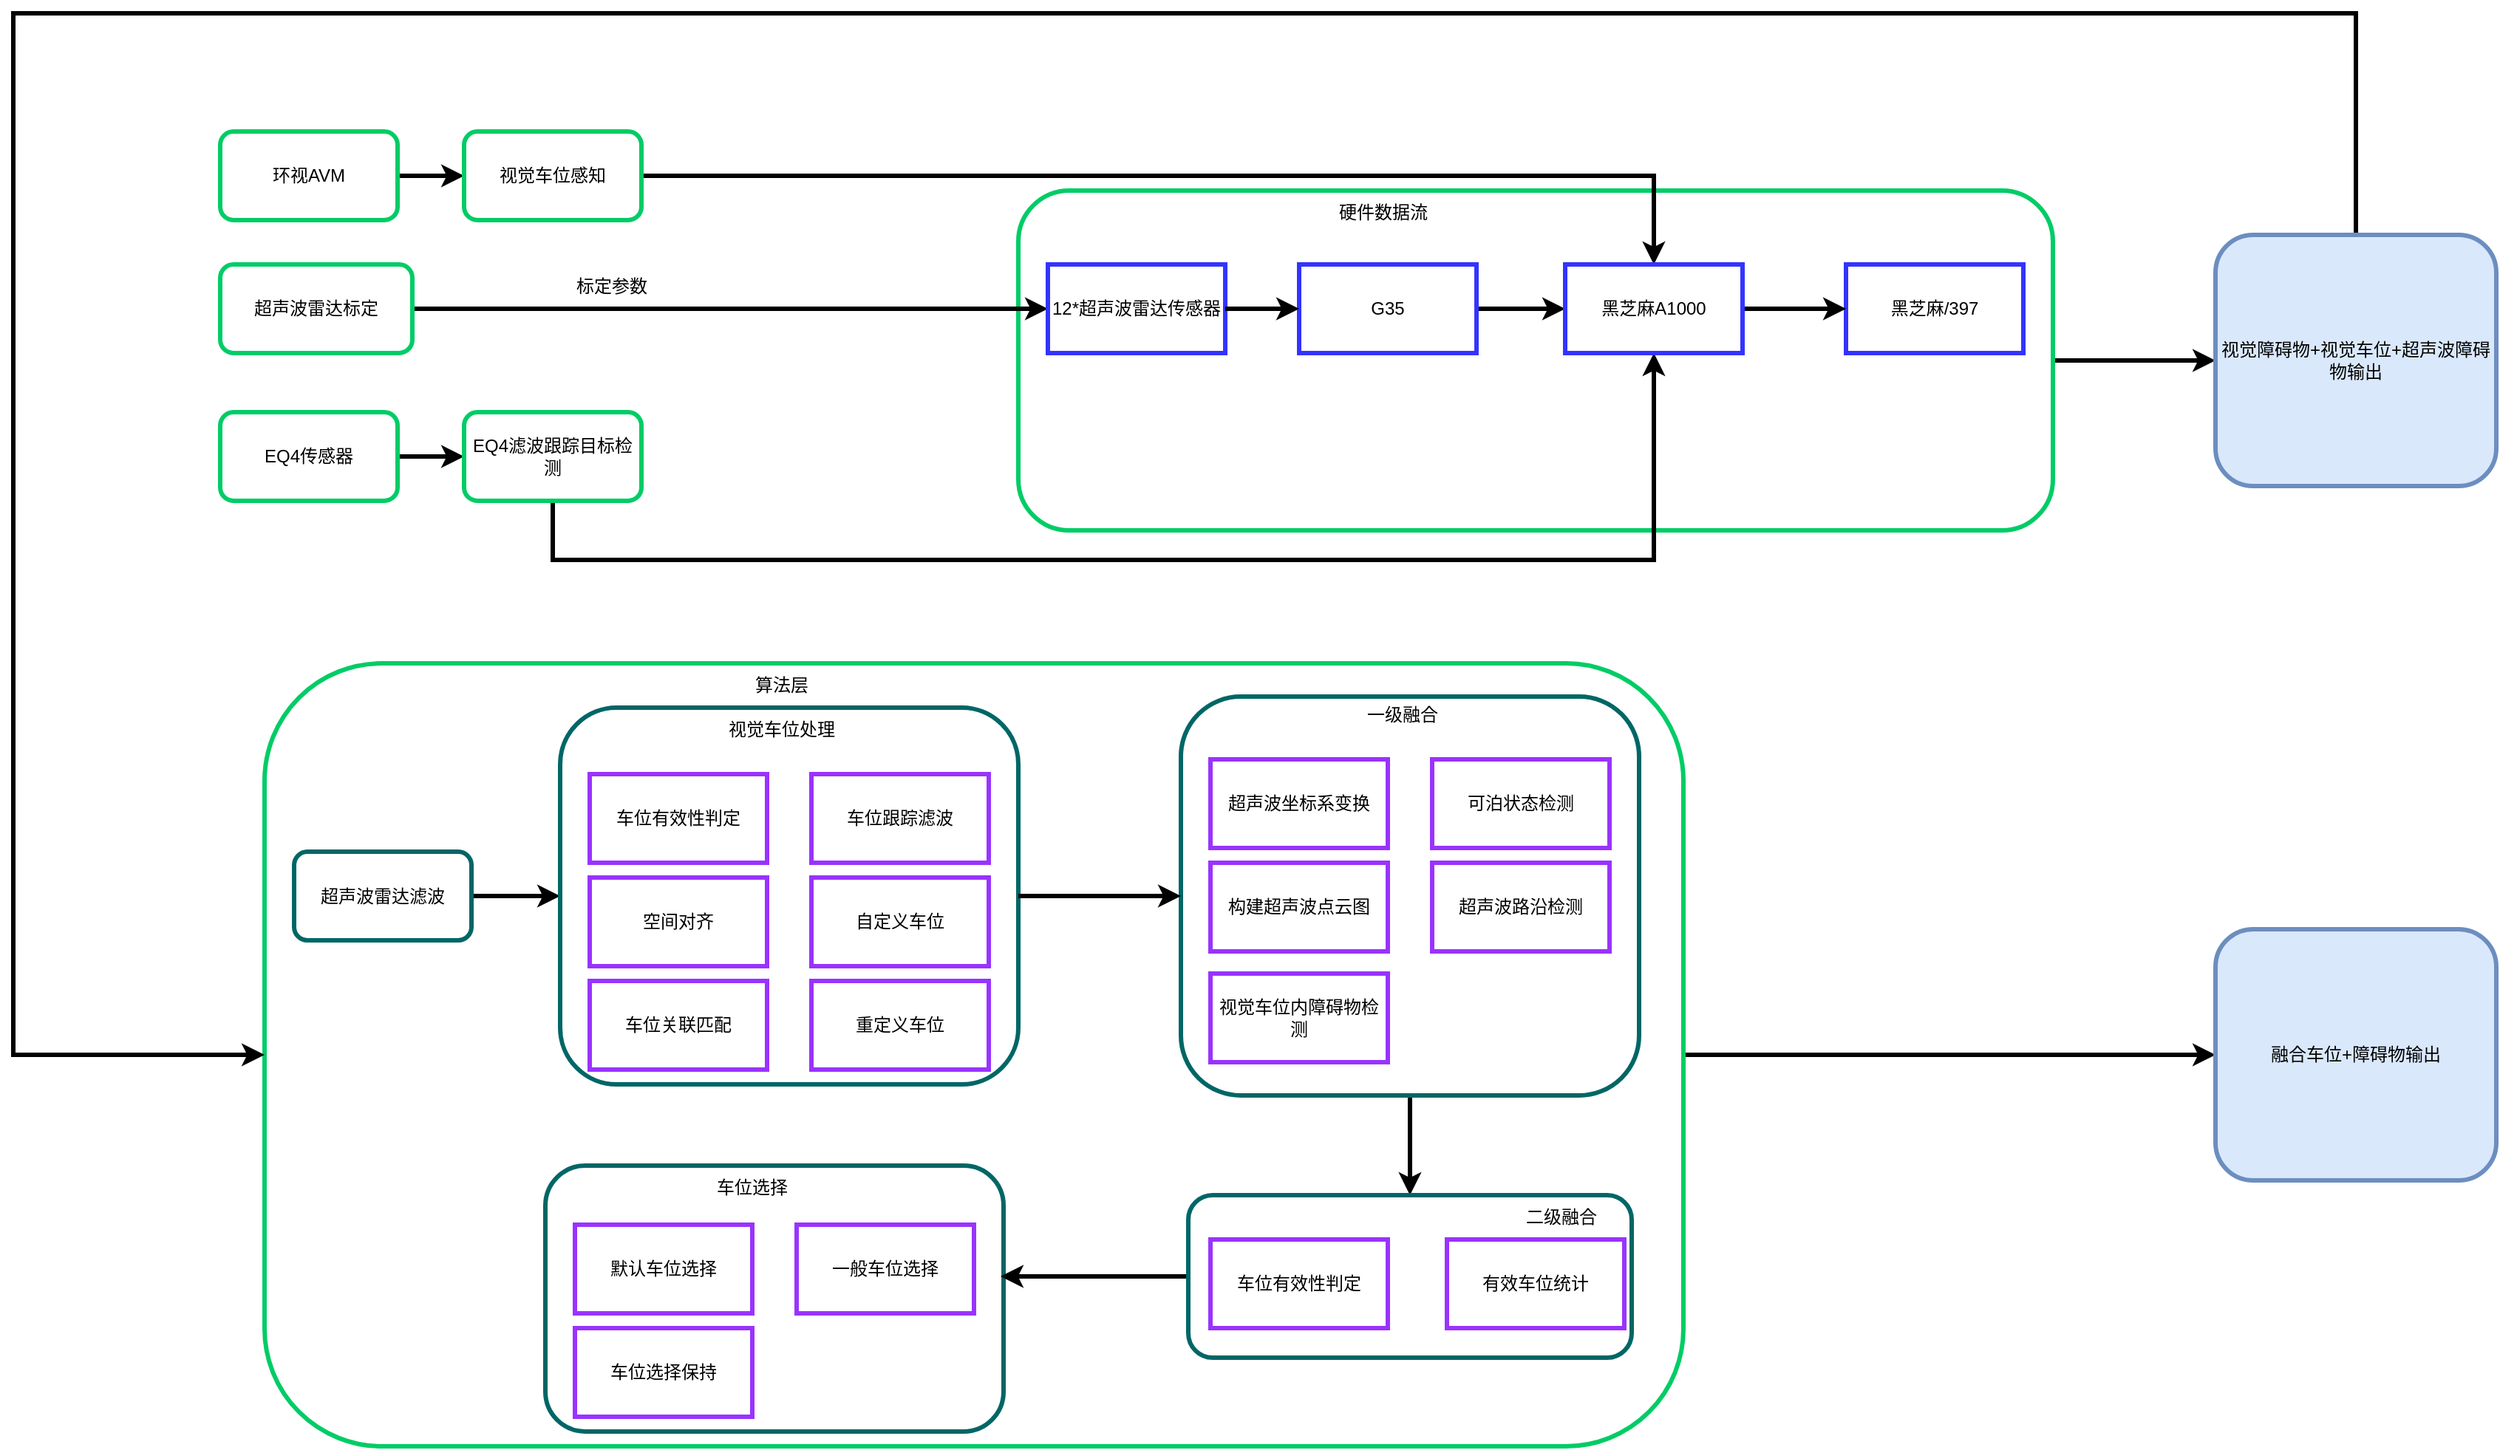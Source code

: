 <mxfile version="20.6.0" type="github">
  <diagram id="mb-tZgp3zU6TYsqnozkC" name="第 1 页">
    <mxGraphModel dx="169" dy="1254" grid="1" gridSize="10" guides="1" tooltips="1" connect="1" arrows="1" fold="1" page="1" pageScale="1" pageWidth="827" pageHeight="1169" math="0" shadow="0">
      <root>
        <mxCell id="0" />
        <mxCell id="1" parent="0" />
        <mxCell id="66uwE7xsd6B0Ab2ovtFj-30" style="edgeStyle=orthogonalEdgeStyle;rounded=0;orthogonalLoop=1;jettySize=auto;html=1;strokeWidth=3;" edge="1" parent="1" source="66FuJ6tfi-zrDr_wdLSn-44" target="66uwE7xsd6B0Ab2ovtFj-3">
          <mxGeometry relative="1" as="geometry" />
        </mxCell>
        <mxCell id="66FuJ6tfi-zrDr_wdLSn-44" value="" style="rounded=1;whiteSpace=wrap;html=1;strokeColor=#00CC66;strokeWidth=3;" parent="1" vertex="1">
          <mxGeometry x="890" y="-80" width="700" height="230" as="geometry" />
        </mxCell>
        <mxCell id="66uwE7xsd6B0Ab2ovtFj-33" style="edgeStyle=orthogonalEdgeStyle;rounded=0;orthogonalLoop=1;jettySize=auto;html=1;strokeWidth=3;" edge="1" parent="1" source="oG98ub2oCXn5vGbXNvR_-4" target="66uwE7xsd6B0Ab2ovtFj-32">
          <mxGeometry relative="1" as="geometry" />
        </mxCell>
        <mxCell id="oG98ub2oCXn5vGbXNvR_-4" value="" style="rounded=1;whiteSpace=wrap;html=1;strokeColor=#00CC66;strokeWidth=3;" parent="1" vertex="1">
          <mxGeometry x="380" y="240" width="960" height="530" as="geometry" />
        </mxCell>
        <mxCell id="66uwE7xsd6B0Ab2ovtFj-21" style="edgeStyle=orthogonalEdgeStyle;rounded=0;orthogonalLoop=1;jettySize=auto;html=1;entryX=0;entryY=0.5;entryDx=0;entryDy=0;strokeWidth=3;" edge="1" parent="1" source="66FuJ6tfi-zrDr_wdLSn-4" target="66FuJ6tfi-zrDr_wdLSn-1">
          <mxGeometry relative="1" as="geometry" />
        </mxCell>
        <mxCell id="66FuJ6tfi-zrDr_wdLSn-4" value="超声波雷达标定" style="rounded=1;whiteSpace=wrap;html=1;strokeColor=#00CC66;strokeWidth=3;" parent="1" vertex="1">
          <mxGeometry x="350" y="-30" width="130" height="60" as="geometry" />
        </mxCell>
        <mxCell id="66FuJ6tfi-zrDr_wdLSn-6" value="标定参数" style="text;html=1;strokeColor=none;fillColor=none;align=center;verticalAlign=middle;whiteSpace=wrap;rounded=0;strokeWidth=3;" parent="1" vertex="1">
          <mxGeometry x="585" y="-30" width="60" height="30" as="geometry" />
        </mxCell>
        <mxCell id="66FuJ6tfi-zrDr_wdLSn-55" style="edgeStyle=orthogonalEdgeStyle;rounded=0;orthogonalLoop=1;jettySize=auto;html=1;strokeWidth=3;entryX=0;entryY=0.5;entryDx=0;entryDy=0;" parent="1" source="66FuJ6tfi-zrDr_wdLSn-14" target="66FuJ6tfi-zrDr_wdLSn-15" edge="1">
          <mxGeometry relative="1" as="geometry" />
        </mxCell>
        <mxCell id="66FuJ6tfi-zrDr_wdLSn-24" value="" style="group" parent="1" vertex="1" connectable="0">
          <mxGeometry x="580" y="270" width="340" height="270" as="geometry" />
        </mxCell>
        <mxCell id="66FuJ6tfi-zrDr_wdLSn-15" value="" style="rounded=1;whiteSpace=wrap;html=1;strokeColor=#006666;strokeWidth=3;" parent="66FuJ6tfi-zrDr_wdLSn-24" vertex="1">
          <mxGeometry width="310" height="255" as="geometry" />
        </mxCell>
        <mxCell id="66FuJ6tfi-zrDr_wdLSn-16" value="车位有效性判定" style="rounded=0;whiteSpace=wrap;html=1;strokeColor=#9933FF;strokeWidth=3;" parent="66FuJ6tfi-zrDr_wdLSn-24" vertex="1">
          <mxGeometry x="20" y="45" width="120" height="60" as="geometry" />
        </mxCell>
        <mxCell id="66FuJ6tfi-zrDr_wdLSn-17" value="视觉车位处理" style="text;html=1;strokeColor=none;fillColor=none;align=center;verticalAlign=middle;whiteSpace=wrap;rounded=0;strokeWidth=3;" parent="66FuJ6tfi-zrDr_wdLSn-24" vertex="1">
          <mxGeometry x="110" width="80" height="30" as="geometry" />
        </mxCell>
        <mxCell id="66FuJ6tfi-zrDr_wdLSn-19" value="空间对齐" style="rounded=0;whiteSpace=wrap;html=1;strokeColor=#9933FF;strokeWidth=3;" parent="66FuJ6tfi-zrDr_wdLSn-24" vertex="1">
          <mxGeometry x="20" y="115" width="120" height="60" as="geometry" />
        </mxCell>
        <mxCell id="66FuJ6tfi-zrDr_wdLSn-20" value="车位关联匹配" style="rounded=0;whiteSpace=wrap;html=1;strokeColor=#9933FF;strokeWidth=3;" parent="66FuJ6tfi-zrDr_wdLSn-24" vertex="1">
          <mxGeometry x="20" y="185" width="120" height="60" as="geometry" />
        </mxCell>
        <mxCell id="66FuJ6tfi-zrDr_wdLSn-21" value="车位跟踪滤波" style="rounded=0;whiteSpace=wrap;html=1;strokeColor=#9933FF;strokeWidth=3;" parent="66FuJ6tfi-zrDr_wdLSn-24" vertex="1">
          <mxGeometry x="170" y="45" width="120" height="60" as="geometry" />
        </mxCell>
        <mxCell id="66FuJ6tfi-zrDr_wdLSn-22" value="自定义车位" style="rounded=0;whiteSpace=wrap;html=1;strokeColor=#9933FF;strokeWidth=3;" parent="66FuJ6tfi-zrDr_wdLSn-24" vertex="1">
          <mxGeometry x="170" y="115" width="120" height="60" as="geometry" />
        </mxCell>
        <mxCell id="66FuJ6tfi-zrDr_wdLSn-23" value="重定义车位" style="rounded=0;whiteSpace=wrap;html=1;strokeColor=#9933FF;strokeWidth=3;" parent="66FuJ6tfi-zrDr_wdLSn-24" vertex="1">
          <mxGeometry x="170" y="185" width="120" height="60" as="geometry" />
        </mxCell>
        <mxCell id="66FuJ6tfi-zrDr_wdLSn-48" value="" style="group" parent="1" vertex="1" connectable="0">
          <mxGeometry x="570" y="580" width="310" height="180" as="geometry" />
        </mxCell>
        <mxCell id="66FuJ6tfi-zrDr_wdLSn-38" value="" style="rounded=1;whiteSpace=wrap;html=1;strokeColor=#006666;strokeWidth=3;" parent="66FuJ6tfi-zrDr_wdLSn-48" vertex="1">
          <mxGeometry width="310" height="180" as="geometry" />
        </mxCell>
        <mxCell id="66FuJ6tfi-zrDr_wdLSn-39" value="默认车位选择" style="rounded=0;whiteSpace=wrap;html=1;strokeColor=#9933FF;strokeWidth=3;" parent="66FuJ6tfi-zrDr_wdLSn-48" vertex="1">
          <mxGeometry x="20" y="40" width="120" height="60" as="geometry" />
        </mxCell>
        <mxCell id="66FuJ6tfi-zrDr_wdLSn-40" value="车位选择" style="text;html=1;strokeColor=none;fillColor=none;align=center;verticalAlign=middle;whiteSpace=wrap;rounded=0;strokeWidth=3;" parent="66FuJ6tfi-zrDr_wdLSn-48" vertex="1">
          <mxGeometry x="100" width="80" height="30" as="geometry" />
        </mxCell>
        <mxCell id="66FuJ6tfi-zrDr_wdLSn-41" value="一般车位选择" style="rounded=0;whiteSpace=wrap;html=1;strokeColor=#9933FF;strokeWidth=3;" parent="66FuJ6tfi-zrDr_wdLSn-48" vertex="1">
          <mxGeometry x="170" y="40" width="120" height="60" as="geometry" />
        </mxCell>
        <mxCell id="66FuJ6tfi-zrDr_wdLSn-42" value="车位选择保持" style="rounded=0;whiteSpace=wrap;html=1;strokeColor=#9933FF;strokeWidth=3;" parent="66FuJ6tfi-zrDr_wdLSn-48" vertex="1">
          <mxGeometry x="20" y="110" width="120" height="60" as="geometry" />
        </mxCell>
        <mxCell id="66FuJ6tfi-zrDr_wdLSn-51" value="算法层" style="text;html=1;strokeColor=none;fillColor=none;align=center;verticalAlign=middle;whiteSpace=wrap;rounded=0;strokeWidth=3;" parent="1" vertex="1">
          <mxGeometry x="700" y="240" width="60" height="30" as="geometry" />
        </mxCell>
        <mxCell id="66FuJ6tfi-zrDr_wdLSn-57" style="edgeStyle=orthogonalEdgeStyle;rounded=0;orthogonalLoop=1;jettySize=auto;html=1;strokeWidth=3;" parent="1" source="66FuJ6tfi-zrDr_wdLSn-26" target="66FuJ6tfi-zrDr_wdLSn-34" edge="1">
          <mxGeometry relative="1" as="geometry" />
        </mxCell>
        <mxCell id="66FuJ6tfi-zrDr_wdLSn-58" style="edgeStyle=orthogonalEdgeStyle;rounded=0;orthogonalLoop=1;jettySize=auto;html=1;strokeWidth=3;" parent="1" source="66FuJ6tfi-zrDr_wdLSn-34" edge="1">
          <mxGeometry relative="1" as="geometry">
            <mxPoint x="878" y="655" as="targetPoint" />
          </mxGeometry>
        </mxCell>
        <mxCell id="66FuJ6tfi-zrDr_wdLSn-34" value="" style="rounded=1;whiteSpace=wrap;html=1;strokeColor=#006666;strokeWidth=3;" parent="1" vertex="1">
          <mxGeometry x="1005" y="600" width="300" height="110" as="geometry" />
        </mxCell>
        <mxCell id="66FuJ6tfi-zrDr_wdLSn-35" value="二级融合" style="text;html=1;strokeColor=none;fillColor=none;align=center;verticalAlign=middle;whiteSpace=wrap;rounded=0;strokeWidth=3;" parent="1" vertex="1">
          <mxGeometry x="1205" y="600" width="105" height="30" as="geometry" />
        </mxCell>
        <mxCell id="66FuJ6tfi-zrDr_wdLSn-36" value="车位有效性判定" style="rounded=0;whiteSpace=wrap;html=1;strokeColor=#9933FF;strokeWidth=3;" parent="1" vertex="1">
          <mxGeometry x="1020" y="630" width="120" height="60" as="geometry" />
        </mxCell>
        <mxCell id="66FuJ6tfi-zrDr_wdLSn-37" value="有效车位统计" style="rounded=0;whiteSpace=wrap;html=1;strokeColor=#9933FF;strokeWidth=3;" parent="1" vertex="1">
          <mxGeometry x="1180" y="630" width="120" height="60" as="geometry" />
        </mxCell>
        <mxCell id="66FuJ6tfi-zrDr_wdLSn-26" value="" style="rounded=1;whiteSpace=wrap;html=1;strokeColor=#006666;strokeWidth=3;" parent="1" vertex="1">
          <mxGeometry x="1000" y="262.5" width="310" height="270" as="geometry" />
        </mxCell>
        <mxCell id="66FuJ6tfi-zrDr_wdLSn-28" value="一级融合" style="text;html=1;strokeColor=none;fillColor=none;align=center;verticalAlign=middle;whiteSpace=wrap;rounded=0;strokeWidth=3;" parent="1" vertex="1">
          <mxGeometry x="1110" y="260" width="80" height="30" as="geometry" />
        </mxCell>
        <mxCell id="66FuJ6tfi-zrDr_wdLSn-29" value="超声波坐标系变换" style="rounded=0;whiteSpace=wrap;html=1;strokeColor=#9933FF;strokeWidth=3;" parent="1" vertex="1">
          <mxGeometry x="1020" y="305" width="120" height="60" as="geometry" />
        </mxCell>
        <mxCell id="66FuJ6tfi-zrDr_wdLSn-30" value="构建超声波点云图" style="rounded=0;whiteSpace=wrap;html=1;strokeColor=#9933FF;strokeWidth=3;" parent="1" vertex="1">
          <mxGeometry x="1020" y="375" width="120" height="60" as="geometry" />
        </mxCell>
        <mxCell id="66FuJ6tfi-zrDr_wdLSn-31" value="视觉车位内障碍物检测" style="rounded=0;whiteSpace=wrap;html=1;strokeColor=#9933FF;strokeWidth=3;" parent="1" vertex="1">
          <mxGeometry x="1020" y="450" width="120" height="60" as="geometry" />
        </mxCell>
        <mxCell id="66FuJ6tfi-zrDr_wdLSn-32" value="可泊状态检测" style="rounded=0;whiteSpace=wrap;html=1;strokeColor=#9933FF;strokeWidth=3;" parent="1" vertex="1">
          <mxGeometry x="1170" y="305" width="120" height="60" as="geometry" />
        </mxCell>
        <mxCell id="66FuJ6tfi-zrDr_wdLSn-33" value="超声波路沿检测" style="rounded=0;whiteSpace=wrap;html=1;strokeColor=#9933FF;strokeWidth=3;" parent="1" vertex="1">
          <mxGeometry x="1170" y="375" width="120" height="60" as="geometry" />
        </mxCell>
        <mxCell id="oG98ub2oCXn5vGbXNvR_-3" style="edgeStyle=orthogonalEdgeStyle;rounded=0;orthogonalLoop=1;jettySize=auto;html=1;entryX=0;entryY=0.5;entryDx=0;entryDy=0;strokeWidth=3;" parent="1" source="66FuJ6tfi-zrDr_wdLSn-15" target="66FuJ6tfi-zrDr_wdLSn-26" edge="1">
          <mxGeometry relative="1" as="geometry" />
        </mxCell>
        <mxCell id="66FuJ6tfi-zrDr_wdLSn-14" value="超声波雷达滤波" style="rounded=1;whiteSpace=wrap;html=1;strokeColor=#006666;strokeWidth=3;" parent="1" vertex="1">
          <mxGeometry x="400" y="367.5" width="120" height="60" as="geometry" />
        </mxCell>
        <mxCell id="66uwE7xsd6B0Ab2ovtFj-5" value="" style="edgeStyle=orthogonalEdgeStyle;rounded=0;orthogonalLoop=1;jettySize=auto;html=1;strokeWidth=3;" edge="1" parent="1" source="66uwE7xsd6B0Ab2ovtFj-1" target="66uwE7xsd6B0Ab2ovtFj-2">
          <mxGeometry relative="1" as="geometry" />
        </mxCell>
        <mxCell id="66uwE7xsd6B0Ab2ovtFj-1" value="EQ4传感器" style="rounded=1;whiteSpace=wrap;html=1;strokeColor=#00CC66;strokeWidth=3;" vertex="1" parent="1">
          <mxGeometry x="350" y="70" width="120" height="60" as="geometry" />
        </mxCell>
        <mxCell id="66uwE7xsd6B0Ab2ovtFj-14" style="edgeStyle=orthogonalEdgeStyle;rounded=0;orthogonalLoop=1;jettySize=auto;html=1;entryX=0.5;entryY=1;entryDx=0;entryDy=0;strokeWidth=3;" edge="1" parent="1" source="66uwE7xsd6B0Ab2ovtFj-2" target="66uwE7xsd6B0Ab2ovtFj-27">
          <mxGeometry relative="1" as="geometry">
            <Array as="points">
              <mxPoint x="575" y="170" />
              <mxPoint x="1320" y="170" />
            </Array>
          </mxGeometry>
        </mxCell>
        <mxCell id="66uwE7xsd6B0Ab2ovtFj-2" value="EQ4滤波跟踪目标检测" style="rounded=1;whiteSpace=wrap;html=1;strokeColor=#00CC66;strokeWidth=3;" vertex="1" parent="1">
          <mxGeometry x="515" y="70" width="120" height="60" as="geometry" />
        </mxCell>
        <mxCell id="66uwE7xsd6B0Ab2ovtFj-31" style="edgeStyle=orthogonalEdgeStyle;rounded=0;orthogonalLoop=1;jettySize=auto;html=1;entryX=0;entryY=0.5;entryDx=0;entryDy=0;strokeWidth=3;" edge="1" parent="1" source="66uwE7xsd6B0Ab2ovtFj-3" target="oG98ub2oCXn5vGbXNvR_-4">
          <mxGeometry relative="1" as="geometry">
            <Array as="points">
              <mxPoint x="1795" y="-200" />
              <mxPoint x="210" y="-200" />
              <mxPoint x="210" y="505" />
            </Array>
          </mxGeometry>
        </mxCell>
        <mxCell id="66uwE7xsd6B0Ab2ovtFj-3" value="视觉障碍物+视觉车位+超声波障碍物输出" style="rounded=1;whiteSpace=wrap;html=1;strokeColor=#6c8ebf;strokeWidth=3;fillColor=#dae8fc;" vertex="1" parent="1">
          <mxGeometry x="1700" y="-50" width="190" height="170" as="geometry" />
        </mxCell>
        <mxCell id="66FuJ6tfi-zrDr_wdLSn-1" value="12*超声波雷达传感器" style="rounded=0;whiteSpace=wrap;html=1;strokeWidth=3;strokeColor=#3333FF;" parent="1" vertex="1">
          <mxGeometry x="910" y="-30" width="120" height="60" as="geometry" />
        </mxCell>
        <mxCell id="66uwE7xsd6B0Ab2ovtFj-28" style="edgeStyle=orthogonalEdgeStyle;rounded=0;orthogonalLoop=1;jettySize=auto;html=1;entryX=0;entryY=0.5;entryDx=0;entryDy=0;strokeWidth=3;" edge="1" parent="1" source="66FuJ6tfi-zrDr_wdLSn-8" target="66uwE7xsd6B0Ab2ovtFj-27">
          <mxGeometry relative="1" as="geometry" />
        </mxCell>
        <mxCell id="66FuJ6tfi-zrDr_wdLSn-8" value="G35" style="rounded=0;whiteSpace=wrap;html=1;strokeWidth=3;strokeColor=#3333FF;" parent="1" vertex="1">
          <mxGeometry x="1080" y="-30" width="120" height="60" as="geometry" />
        </mxCell>
        <mxCell id="66FuJ6tfi-zrDr_wdLSn-9" style="edgeStyle=orthogonalEdgeStyle;rounded=0;orthogonalLoop=1;jettySize=auto;html=1;entryX=0;entryY=0.5;entryDx=0;entryDy=0;strokeWidth=3;" parent="1" source="66FuJ6tfi-zrDr_wdLSn-1" target="66FuJ6tfi-zrDr_wdLSn-8" edge="1">
          <mxGeometry relative="1" as="geometry" />
        </mxCell>
        <mxCell id="66FuJ6tfi-zrDr_wdLSn-10" value="黑芝麻/397" style="rounded=0;whiteSpace=wrap;html=1;strokeWidth=3;strokeColor=#3333FF;" parent="1" vertex="1">
          <mxGeometry x="1450" y="-30" width="120" height="60" as="geometry" />
        </mxCell>
        <mxCell id="66FuJ6tfi-zrDr_wdLSn-45" value="硬件数据流" style="text;html=1;strokeColor=none;fillColor=none;align=center;verticalAlign=middle;whiteSpace=wrap;rounded=0;strokeWidth=3;" parent="1" vertex="1">
          <mxGeometry x="1094" y="-80" width="86" height="30" as="geometry" />
        </mxCell>
        <mxCell id="66uwE7xsd6B0Ab2ovtFj-23" value="" style="edgeStyle=orthogonalEdgeStyle;rounded=0;orthogonalLoop=1;jettySize=auto;html=1;strokeWidth=3;" edge="1" parent="1" source="66uwE7xsd6B0Ab2ovtFj-24" target="66uwE7xsd6B0Ab2ovtFj-25">
          <mxGeometry relative="1" as="geometry" />
        </mxCell>
        <mxCell id="66uwE7xsd6B0Ab2ovtFj-24" value="环视AVM" style="rounded=1;whiteSpace=wrap;html=1;strokeColor=#00CC66;strokeWidth=3;" vertex="1" parent="1">
          <mxGeometry x="350" y="-120" width="120" height="60" as="geometry" />
        </mxCell>
        <mxCell id="66uwE7xsd6B0Ab2ovtFj-26" style="edgeStyle=orthogonalEdgeStyle;rounded=0;orthogonalLoop=1;jettySize=auto;html=1;strokeWidth=3;entryX=0.5;entryY=0;entryDx=0;entryDy=0;" edge="1" parent="1" source="66uwE7xsd6B0Ab2ovtFj-25" target="66uwE7xsd6B0Ab2ovtFj-27">
          <mxGeometry relative="1" as="geometry" />
        </mxCell>
        <mxCell id="66uwE7xsd6B0Ab2ovtFj-25" value="视觉车位感知" style="rounded=1;whiteSpace=wrap;html=1;strokeColor=#00CC66;strokeWidth=3;" vertex="1" parent="1">
          <mxGeometry x="515" y="-120" width="120" height="60" as="geometry" />
        </mxCell>
        <mxCell id="66uwE7xsd6B0Ab2ovtFj-29" style="edgeStyle=orthogonalEdgeStyle;rounded=0;orthogonalLoop=1;jettySize=auto;html=1;strokeWidth=3;entryX=0;entryY=0.5;entryDx=0;entryDy=0;" edge="1" parent="1" source="66uwE7xsd6B0Ab2ovtFj-27" target="66FuJ6tfi-zrDr_wdLSn-10">
          <mxGeometry relative="1" as="geometry" />
        </mxCell>
        <mxCell id="66uwE7xsd6B0Ab2ovtFj-27" value="黑芝麻A1000" style="rounded=0;whiteSpace=wrap;html=1;strokeWidth=3;strokeColor=#3333FF;" vertex="1" parent="1">
          <mxGeometry x="1260" y="-30" width="120" height="60" as="geometry" />
        </mxCell>
        <mxCell id="66uwE7xsd6B0Ab2ovtFj-32" value="融合车位+障碍物输出" style="rounded=1;whiteSpace=wrap;html=1;strokeColor=#6c8ebf;strokeWidth=3;fillColor=#dae8fc;" vertex="1" parent="1">
          <mxGeometry x="1700" y="420" width="190" height="170" as="geometry" />
        </mxCell>
      </root>
    </mxGraphModel>
  </diagram>
</mxfile>
